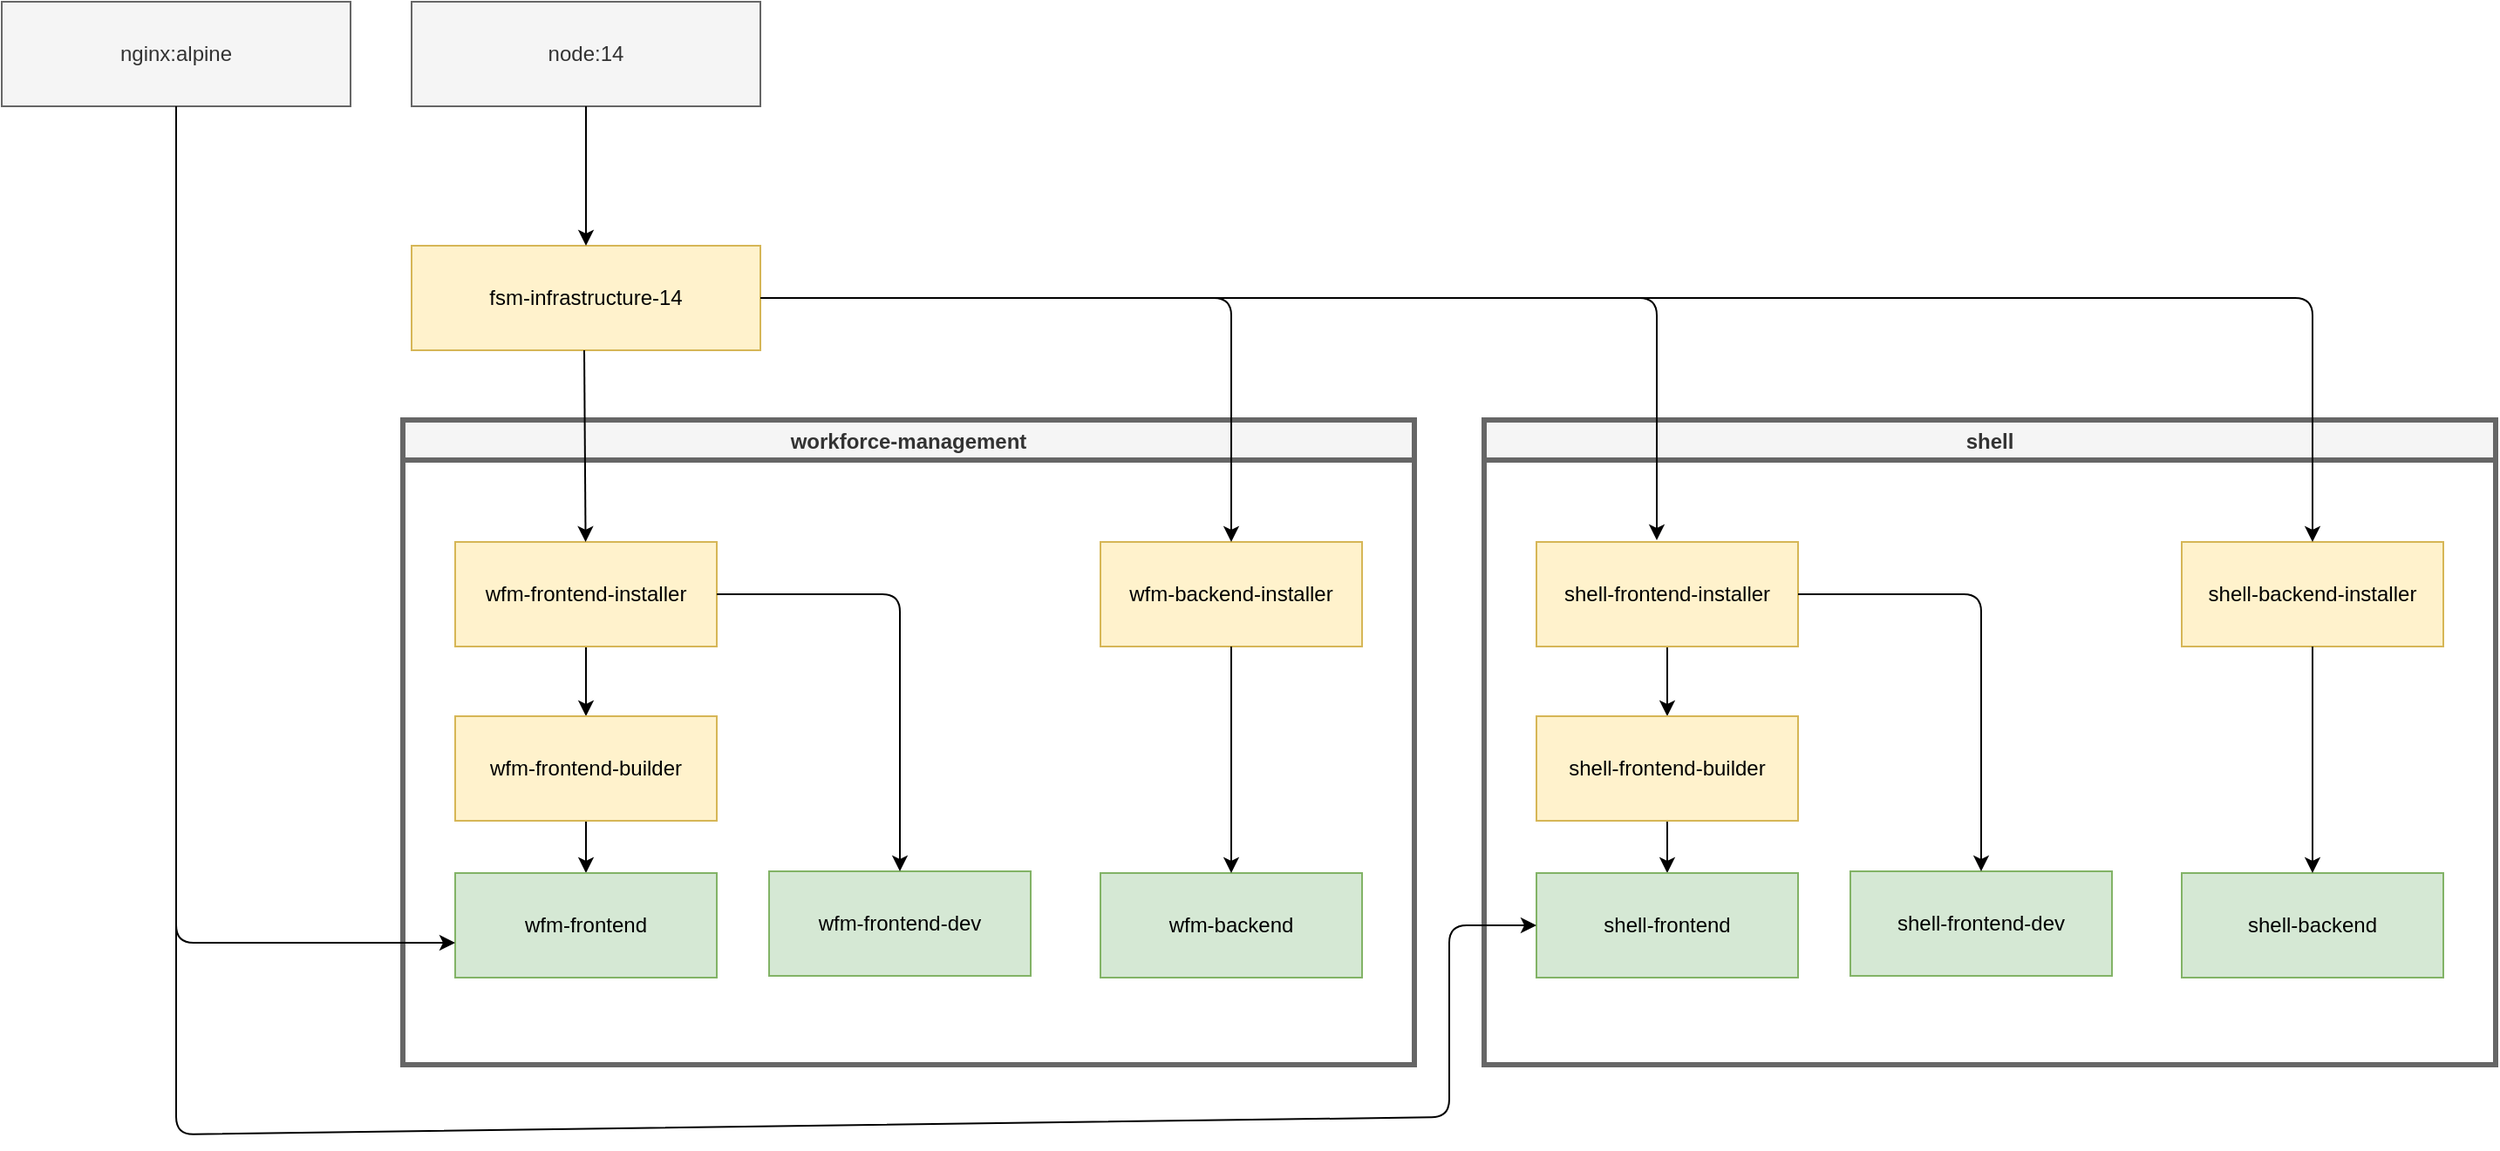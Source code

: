 <mxfile version="15.2.5" type="github">
  <diagram id="2_FfQMsW1cFgyMAnkCzO" name="Page-1">
    <mxGraphModel dx="1782" dy="790" grid="1" gridSize="10" guides="1" tooltips="1" connect="1" arrows="1" fold="1" page="1" pageScale="1" pageWidth="1654" pageHeight="2336" math="0" shadow="0">
      <root>
        <mxCell id="0" />
        <mxCell id="1" parent="0" />
        <mxCell id="0h0Oty9mdqbsD5uMdxxE-18" value="" style="group" vertex="1" connectable="0" parent="1">
          <mxGeometry x="290" y="180" width="580" height="470" as="geometry" />
        </mxCell>
        <mxCell id="0h0Oty9mdqbsD5uMdxxE-1" value="fsm-infrastructure-14" style="rounded=0;whiteSpace=wrap;html=1;fillColor=#fff2cc;strokeColor=#d6b656;" vertex="1" parent="0h0Oty9mdqbsD5uMdxxE-18">
          <mxGeometry x="5" width="200" height="60" as="geometry" />
        </mxCell>
        <mxCell id="0h0Oty9mdqbsD5uMdxxE-3" value="workforce-management" style="swimlane;rounded=0;fillColor=#f5f5f5;strokeColor=#666666;fontColor=#333333;strokeWidth=3;" vertex="1" parent="0h0Oty9mdqbsD5uMdxxE-18">
          <mxGeometry y="100" width="580" height="370" as="geometry">
            <mxRectangle y="100" width="170" height="23" as="alternateBounds" />
          </mxGeometry>
        </mxCell>
        <mxCell id="0h0Oty9mdqbsD5uMdxxE-11" value="" style="edgeStyle=orthogonalEdgeStyle;rounded=0;orthogonalLoop=1;jettySize=auto;html=1;" edge="1" parent="0h0Oty9mdqbsD5uMdxxE-3" source="0h0Oty9mdqbsD5uMdxxE-4" target="0h0Oty9mdqbsD5uMdxxE-5">
          <mxGeometry relative="1" as="geometry" />
        </mxCell>
        <mxCell id="0h0Oty9mdqbsD5uMdxxE-4" value="wfm-frontend-installer" style="rounded=0;whiteSpace=wrap;html=1;fillColor=#fff2cc;strokeColor=#d6b656;" vertex="1" parent="0h0Oty9mdqbsD5uMdxxE-3">
          <mxGeometry x="30" y="70" width="150" height="60" as="geometry" />
        </mxCell>
        <mxCell id="0h0Oty9mdqbsD5uMdxxE-12" value="" style="edgeStyle=orthogonalEdgeStyle;rounded=0;orthogonalLoop=1;jettySize=auto;html=1;" edge="1" parent="0h0Oty9mdqbsD5uMdxxE-3" source="0h0Oty9mdqbsD5uMdxxE-5" target="0h0Oty9mdqbsD5uMdxxE-6">
          <mxGeometry relative="1" as="geometry" />
        </mxCell>
        <mxCell id="0h0Oty9mdqbsD5uMdxxE-5" value="wfm-frontend-builder" style="rounded=0;whiteSpace=wrap;html=1;fillColor=#fff2cc;strokeColor=#d6b656;" vertex="1" parent="0h0Oty9mdqbsD5uMdxxE-3">
          <mxGeometry x="30" y="170" width="150" height="60" as="geometry" />
        </mxCell>
        <mxCell id="0h0Oty9mdqbsD5uMdxxE-6" value="wfm-frontend" style="rounded=0;whiteSpace=wrap;html=1;fillColor=#d5e8d4;strokeColor=#82b366;" vertex="1" parent="0h0Oty9mdqbsD5uMdxxE-3">
          <mxGeometry x="30" y="260" width="150" height="60" as="geometry" />
        </mxCell>
        <mxCell id="0h0Oty9mdqbsD5uMdxxE-7" value="wfm-frontend-dev" style="rounded=0;whiteSpace=wrap;html=1;fillColor=#d5e8d4;strokeColor=#82b366;" vertex="1" parent="0h0Oty9mdqbsD5uMdxxE-3">
          <mxGeometry x="210" y="259" width="150" height="60" as="geometry" />
        </mxCell>
        <mxCell id="0h0Oty9mdqbsD5uMdxxE-13" value="" style="endArrow=classic;html=1;exitX=1;exitY=0.5;exitDx=0;exitDy=0;entryX=0.5;entryY=0;entryDx=0;entryDy=0;" edge="1" parent="0h0Oty9mdqbsD5uMdxxE-3" source="0h0Oty9mdqbsD5uMdxxE-4" target="0h0Oty9mdqbsD5uMdxxE-7">
          <mxGeometry width="50" height="50" relative="1" as="geometry">
            <mxPoint x="270" y="290" as="sourcePoint" />
            <mxPoint x="320" y="240" as="targetPoint" />
            <Array as="points">
              <mxPoint x="285" y="100" />
            </Array>
          </mxGeometry>
        </mxCell>
        <mxCell id="0h0Oty9mdqbsD5uMdxxE-14" value="wfm-backend-installer" style="rounded=0;whiteSpace=wrap;html=1;fillColor=#fff2cc;strokeColor=#d6b656;" vertex="1" parent="0h0Oty9mdqbsD5uMdxxE-3">
          <mxGeometry x="400" y="70" width="150" height="60" as="geometry" />
        </mxCell>
        <mxCell id="0h0Oty9mdqbsD5uMdxxE-16" value="wfm-backend" style="rounded=0;whiteSpace=wrap;html=1;fillColor=#d5e8d4;strokeColor=#82b366;" vertex="1" parent="0h0Oty9mdqbsD5uMdxxE-3">
          <mxGeometry x="400" y="260" width="150" height="60" as="geometry" />
        </mxCell>
        <mxCell id="0h0Oty9mdqbsD5uMdxxE-17" value="" style="endArrow=classic;html=1;exitX=0.5;exitY=1;exitDx=0;exitDy=0;entryX=0.5;entryY=0;entryDx=0;entryDy=0;" edge="1" parent="0h0Oty9mdqbsD5uMdxxE-3" source="0h0Oty9mdqbsD5uMdxxE-14" target="0h0Oty9mdqbsD5uMdxxE-16">
          <mxGeometry width="50" height="50" relative="1" as="geometry">
            <mxPoint x="270" y="290" as="sourcePoint" />
            <mxPoint x="320" y="240" as="targetPoint" />
          </mxGeometry>
        </mxCell>
        <mxCell id="0h0Oty9mdqbsD5uMdxxE-9" value="" style="endArrow=classic;html=1;exitX=0.495;exitY=1;exitDx=0;exitDy=0;exitPerimeter=0;" edge="1" parent="0h0Oty9mdqbsD5uMdxxE-18" source="0h0Oty9mdqbsD5uMdxxE-1" target="0h0Oty9mdqbsD5uMdxxE-4">
          <mxGeometry width="50" height="50" relative="1" as="geometry">
            <mxPoint x="100" y="70" as="sourcePoint" />
            <mxPoint x="99" y="170" as="targetPoint" />
          </mxGeometry>
        </mxCell>
        <mxCell id="0h0Oty9mdqbsD5uMdxxE-15" value="" style="endArrow=classic;html=1;exitX=1;exitY=0.5;exitDx=0;exitDy=0;entryX=0.5;entryY=0;entryDx=0;entryDy=0;" edge="1" parent="0h0Oty9mdqbsD5uMdxxE-18" source="0h0Oty9mdqbsD5uMdxxE-1" target="0h0Oty9mdqbsD5uMdxxE-14">
          <mxGeometry width="50" height="50" relative="1" as="geometry">
            <mxPoint x="270" y="390" as="sourcePoint" />
            <mxPoint x="320" y="340" as="targetPoint" />
            <Array as="points">
              <mxPoint x="475" y="30" />
            </Array>
          </mxGeometry>
        </mxCell>
        <mxCell id="0h0Oty9mdqbsD5uMdxxE-19" value="node:14" style="rounded=0;whiteSpace=wrap;html=1;fillColor=#f5f5f5;strokeColor=#666666;fontColor=#333333;" vertex="1" parent="1">
          <mxGeometry x="295" y="40" width="200" height="60" as="geometry" />
        </mxCell>
        <mxCell id="0h0Oty9mdqbsD5uMdxxE-20" value="nginx:alpine" style="rounded=0;whiteSpace=wrap;html=1;fillColor=#f5f5f5;strokeColor=#666666;fontColor=#333333;" vertex="1" parent="1">
          <mxGeometry x="60" y="40" width="200" height="60" as="geometry" />
        </mxCell>
        <mxCell id="0h0Oty9mdqbsD5uMdxxE-21" value="" style="endArrow=classic;html=1;exitX=0.5;exitY=1;exitDx=0;exitDy=0;" edge="1" parent="1" source="0h0Oty9mdqbsD5uMdxxE-19" target="0h0Oty9mdqbsD5uMdxxE-1">
          <mxGeometry width="50" height="50" relative="1" as="geometry">
            <mxPoint x="495" y="410" as="sourcePoint" />
            <mxPoint x="545" y="360" as="targetPoint" />
          </mxGeometry>
        </mxCell>
        <mxCell id="0h0Oty9mdqbsD5uMdxxE-22" value="" style="endArrow=classic;html=1;exitX=0.5;exitY=1;exitDx=0;exitDy=0;entryX=0;entryY=0.667;entryDx=0;entryDy=0;entryPerimeter=0;" edge="1" parent="1" source="0h0Oty9mdqbsD5uMdxxE-20" target="0h0Oty9mdqbsD5uMdxxE-6">
          <mxGeometry width="50" height="50" relative="1" as="geometry">
            <mxPoint x="490" y="410" as="sourcePoint" />
            <mxPoint x="540" y="360" as="targetPoint" />
            <Array as="points">
              <mxPoint x="160" y="580" />
            </Array>
          </mxGeometry>
        </mxCell>
        <mxCell id="0h0Oty9mdqbsD5uMdxxE-23" value="shell" style="swimlane;rounded=0;fillColor=#f5f5f5;strokeColor=#666666;fontColor=#333333;strokeWidth=3;" vertex="1" parent="1">
          <mxGeometry x="910" y="280" width="580" height="370" as="geometry">
            <mxRectangle y="100" width="170" height="23" as="alternateBounds" />
          </mxGeometry>
        </mxCell>
        <mxCell id="0h0Oty9mdqbsD5uMdxxE-24" value="" style="edgeStyle=orthogonalEdgeStyle;rounded=0;orthogonalLoop=1;jettySize=auto;html=1;" edge="1" parent="0h0Oty9mdqbsD5uMdxxE-23" source="0h0Oty9mdqbsD5uMdxxE-25" target="0h0Oty9mdqbsD5uMdxxE-27">
          <mxGeometry relative="1" as="geometry" />
        </mxCell>
        <mxCell id="0h0Oty9mdqbsD5uMdxxE-25" value="shell-frontend-installer" style="rounded=0;whiteSpace=wrap;html=1;fillColor=#fff2cc;strokeColor=#d6b656;" vertex="1" parent="0h0Oty9mdqbsD5uMdxxE-23">
          <mxGeometry x="30" y="70" width="150" height="60" as="geometry" />
        </mxCell>
        <mxCell id="0h0Oty9mdqbsD5uMdxxE-26" value="" style="edgeStyle=orthogonalEdgeStyle;rounded=0;orthogonalLoop=1;jettySize=auto;html=1;" edge="1" parent="0h0Oty9mdqbsD5uMdxxE-23" source="0h0Oty9mdqbsD5uMdxxE-27" target="0h0Oty9mdqbsD5uMdxxE-28">
          <mxGeometry relative="1" as="geometry" />
        </mxCell>
        <mxCell id="0h0Oty9mdqbsD5uMdxxE-27" value="shell-frontend-builder" style="rounded=0;whiteSpace=wrap;html=1;fillColor=#fff2cc;strokeColor=#d6b656;" vertex="1" parent="0h0Oty9mdqbsD5uMdxxE-23">
          <mxGeometry x="30" y="170" width="150" height="60" as="geometry" />
        </mxCell>
        <mxCell id="0h0Oty9mdqbsD5uMdxxE-28" value="shell-frontend" style="rounded=0;whiteSpace=wrap;html=1;fillColor=#d5e8d4;strokeColor=#82b366;" vertex="1" parent="0h0Oty9mdqbsD5uMdxxE-23">
          <mxGeometry x="30" y="260" width="150" height="60" as="geometry" />
        </mxCell>
        <mxCell id="0h0Oty9mdqbsD5uMdxxE-29" value="shell-frontend-dev" style="rounded=0;whiteSpace=wrap;html=1;fillColor=#d5e8d4;strokeColor=#82b366;" vertex="1" parent="0h0Oty9mdqbsD5uMdxxE-23">
          <mxGeometry x="210" y="259" width="150" height="60" as="geometry" />
        </mxCell>
        <mxCell id="0h0Oty9mdqbsD5uMdxxE-30" value="" style="endArrow=classic;html=1;exitX=1;exitY=0.5;exitDx=0;exitDy=0;entryX=0.5;entryY=0;entryDx=0;entryDy=0;" edge="1" parent="0h0Oty9mdqbsD5uMdxxE-23" source="0h0Oty9mdqbsD5uMdxxE-25" target="0h0Oty9mdqbsD5uMdxxE-29">
          <mxGeometry width="50" height="50" relative="1" as="geometry">
            <mxPoint x="270" y="290" as="sourcePoint" />
            <mxPoint x="320" y="240" as="targetPoint" />
            <Array as="points">
              <mxPoint x="285" y="100" />
            </Array>
          </mxGeometry>
        </mxCell>
        <mxCell id="0h0Oty9mdqbsD5uMdxxE-31" value="shell-backend-installer" style="rounded=0;whiteSpace=wrap;html=1;fillColor=#fff2cc;strokeColor=#d6b656;" vertex="1" parent="0h0Oty9mdqbsD5uMdxxE-23">
          <mxGeometry x="400" y="70" width="150" height="60" as="geometry" />
        </mxCell>
        <mxCell id="0h0Oty9mdqbsD5uMdxxE-32" value="shell-backend" style="rounded=0;whiteSpace=wrap;html=1;fillColor=#d5e8d4;strokeColor=#82b366;" vertex="1" parent="0h0Oty9mdqbsD5uMdxxE-23">
          <mxGeometry x="400" y="260" width="150" height="60" as="geometry" />
        </mxCell>
        <mxCell id="0h0Oty9mdqbsD5uMdxxE-33" value="" style="endArrow=classic;html=1;exitX=0.5;exitY=1;exitDx=0;exitDy=0;entryX=0.5;entryY=0;entryDx=0;entryDy=0;" edge="1" parent="0h0Oty9mdqbsD5uMdxxE-23" source="0h0Oty9mdqbsD5uMdxxE-31" target="0h0Oty9mdqbsD5uMdxxE-32">
          <mxGeometry width="50" height="50" relative="1" as="geometry">
            <mxPoint x="270" y="290" as="sourcePoint" />
            <mxPoint x="320" y="240" as="targetPoint" />
          </mxGeometry>
        </mxCell>
        <mxCell id="0h0Oty9mdqbsD5uMdxxE-34" value="" style="endArrow=classic;html=1;exitX=1;exitY=0.5;exitDx=0;exitDy=0;entryX=0.46;entryY=-0.017;entryDx=0;entryDy=0;entryPerimeter=0;" edge="1" parent="1" source="0h0Oty9mdqbsD5uMdxxE-1" target="0h0Oty9mdqbsD5uMdxxE-25">
          <mxGeometry width="50" height="50" relative="1" as="geometry">
            <mxPoint x="790" y="410" as="sourcePoint" />
            <mxPoint x="840" y="360" as="targetPoint" />
            <Array as="points">
              <mxPoint x="1009" y="210" />
            </Array>
          </mxGeometry>
        </mxCell>
        <mxCell id="0h0Oty9mdqbsD5uMdxxE-35" value="" style="endArrow=classic;html=1;exitX=1;exitY=0.5;exitDx=0;exitDy=0;entryX=0.5;entryY=0;entryDx=0;entryDy=0;" edge="1" parent="1" source="0h0Oty9mdqbsD5uMdxxE-1" target="0h0Oty9mdqbsD5uMdxxE-31">
          <mxGeometry width="50" height="50" relative="1" as="geometry">
            <mxPoint x="790" y="410" as="sourcePoint" />
            <mxPoint x="840" y="360" as="targetPoint" />
            <Array as="points">
              <mxPoint x="1385" y="210" />
            </Array>
          </mxGeometry>
        </mxCell>
        <mxCell id="0h0Oty9mdqbsD5uMdxxE-36" value="" style="endArrow=classic;html=1;exitX=0.5;exitY=1;exitDx=0;exitDy=0;entryX=0;entryY=0.5;entryDx=0;entryDy=0;" edge="1" parent="1" source="0h0Oty9mdqbsD5uMdxxE-20" target="0h0Oty9mdqbsD5uMdxxE-28">
          <mxGeometry width="50" height="50" relative="1" as="geometry">
            <mxPoint x="790" y="410" as="sourcePoint" />
            <mxPoint x="840" y="360" as="targetPoint" />
            <Array as="points">
              <mxPoint x="160" y="580" />
              <mxPoint x="160" y="690" />
              <mxPoint x="890" y="680" />
              <mxPoint x="890" y="570" />
            </Array>
          </mxGeometry>
        </mxCell>
      </root>
    </mxGraphModel>
  </diagram>
</mxfile>
